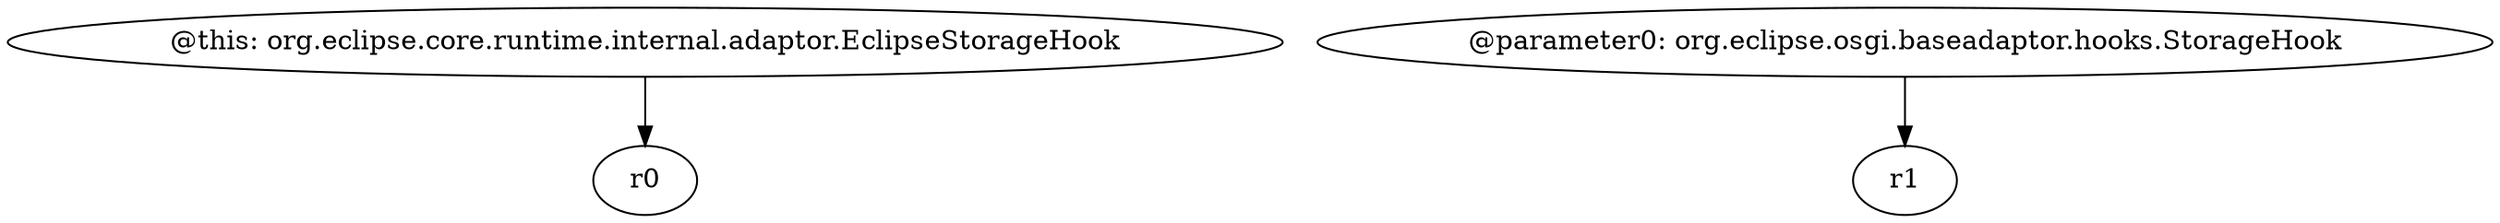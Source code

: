 digraph g {
0[label="@this: org.eclipse.core.runtime.internal.adaptor.EclipseStorageHook"]
1[label="r0"]
0->1[label=""]
2[label="@parameter0: org.eclipse.osgi.baseadaptor.hooks.StorageHook"]
3[label="r1"]
2->3[label=""]
}